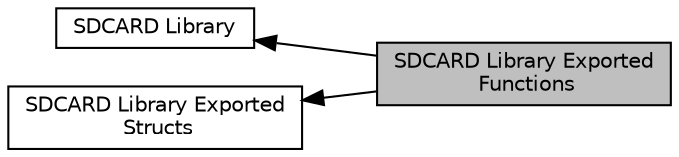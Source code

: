 digraph "SDCARD Library Exported Functions"
{
  edge [fontname="Helvetica",fontsize="10",labelfontname="Helvetica",labelfontsize="10"];
  node [fontname="Helvetica",fontsize="10",shape=box];
  rankdir=LR;
  Node2 [label="SDCARD Library",height=0.2,width=0.4,color="black", fillcolor="white", style="filled",URL="$db/de3/group___n_a_n_o100___s_d_c_a_r_d.html",tooltip=" "];
  Node1 [label="SDCARD Library Exported\l Functions",height=0.2,width=0.4,color="black", fillcolor="grey75", style="filled", fontcolor="black",tooltip=" "];
  Node3 [label="SDCARD Library Exported\l Structs",height=0.2,width=0.4,color="black", fillcolor="white", style="filled",URL="$d6/d39/group___n_a_n_o100___s_d_c_a_r_d___e_x_p_o_r_t_e_d___s_t_r_u_c_t_s.html",tooltip=" "];
  Node2->Node1 [shape=plaintext, dir="back", style="solid"];
  Node3->Node1 [shape=plaintext, dir="back", style="solid"];
}
